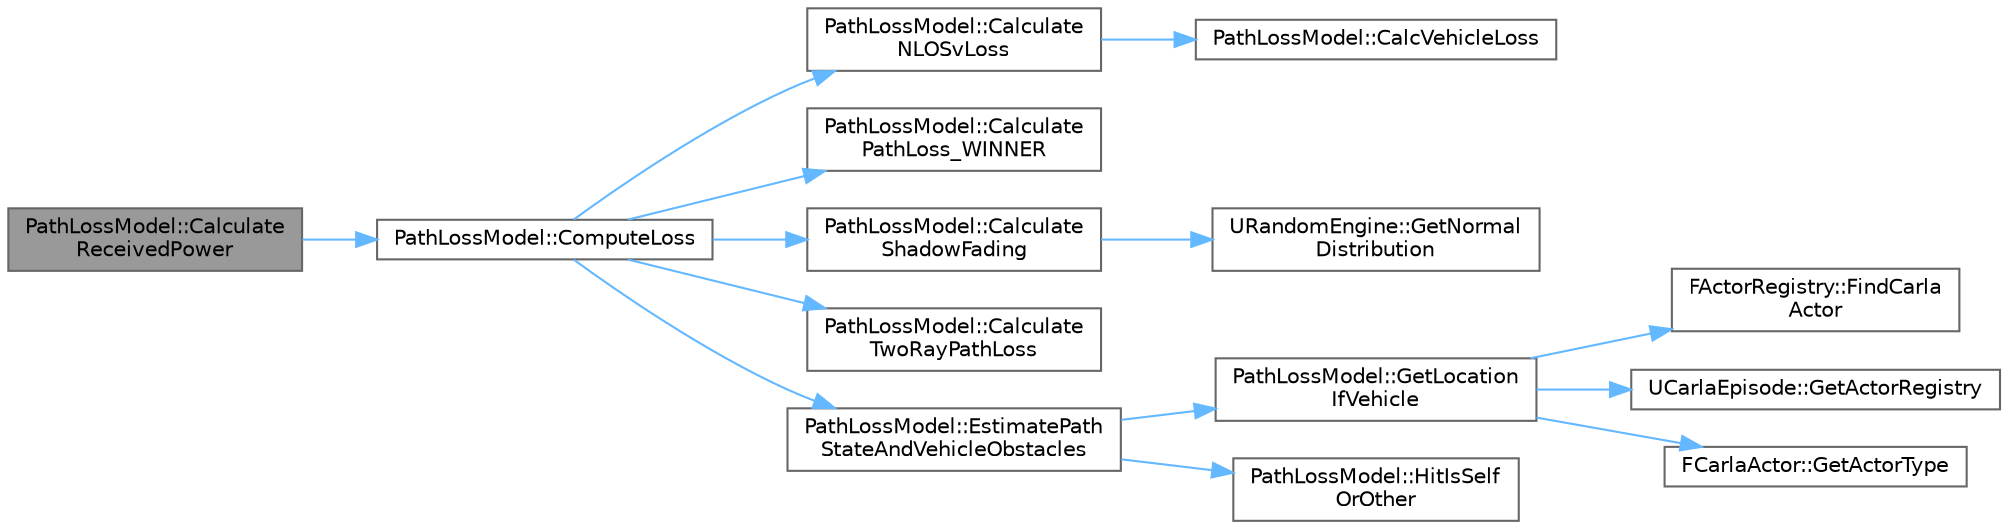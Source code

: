 digraph "PathLossModel::CalculateReceivedPower"
{
 // INTERACTIVE_SVG=YES
 // LATEX_PDF_SIZE
  bgcolor="transparent";
  edge [fontname=Helvetica,fontsize=10,labelfontname=Helvetica,labelfontsize=10];
  node [fontname=Helvetica,fontsize=10,shape=box,height=0.2,width=0.4];
  rankdir="LR";
  Node1 [id="Node000001",label="PathLossModel::Calculate\lReceivedPower",height=0.2,width=0.4,color="gray40", fillcolor="grey60", style="filled", fontcolor="black",tooltip=" "];
  Node1 -> Node2 [id="edge1_Node000001_Node000002",color="steelblue1",style="solid",tooltip=" "];
  Node2 [id="Node000002",label="PathLossModel::ComputeLoss",height=0.2,width=0.4,color="grey40", fillcolor="white", style="filled",URL="$d8/d25/classPathLossModel.html#a0e720b37bfa1ce7bd217db57d9f14f51",tooltip="Method that allow to preprocess if the rays will be traced."];
  Node2 -> Node3 [id="edge2_Node000002_Node000003",color="steelblue1",style="solid",tooltip=" "];
  Node3 [id="Node000003",label="PathLossModel::Calculate\lNLOSvLoss",height=0.2,width=0.4,color="grey40", fillcolor="white", style="filled",URL="$d8/d25/classPathLossModel.html#a8d610605d8a6f7cdf66a56a6a8201522",tooltip=" "];
  Node3 -> Node4 [id="edge3_Node000003_Node000004",color="steelblue1",style="solid",tooltip=" "];
  Node4 [id="Node000004",label="PathLossModel::CalcVehicleLoss",height=0.2,width=0.4,color="grey40", fillcolor="white", style="filled",URL="$d8/d25/classPathLossModel.html#a0f8ed17534615a7f68fbef1e1bbf4fae",tooltip=" "];
  Node2 -> Node5 [id="edge4_Node000002_Node000005",color="steelblue1",style="solid",tooltip=" "];
  Node5 [id="Node000005",label="PathLossModel::Calculate\lPathLoss_WINNER",height=0.2,width=0.4,color="grey40", fillcolor="white", style="filled",URL="$d8/d25/classPathLossModel.html#a5027579ce7205a4d384d5e74769b8292",tooltip=" "];
  Node2 -> Node6 [id="edge5_Node000002_Node000006",color="steelblue1",style="solid",tooltip=" "];
  Node6 [id="Node000006",label="PathLossModel::Calculate\lShadowFading",height=0.2,width=0.4,color="grey40", fillcolor="white", style="filled",URL="$d8/d25/classPathLossModel.html#add3269d98c343171b0a4f57bd089fb9a",tooltip=" "];
  Node6 -> Node7 [id="edge6_Node000006_Node000007",color="steelblue1",style="solid",tooltip=" "];
  Node7 [id="Node000007",label="URandomEngine::GetNormal\lDistribution",height=0.2,width=0.4,color="grey40", fillcolor="white", style="filled",URL="$d2/d4b/classURandomEngine.html#a794f6be8c1517dba34b61f2b753cb4d3",tooltip=" "];
  Node2 -> Node8 [id="edge7_Node000002_Node000008",color="steelblue1",style="solid",tooltip=" "];
  Node8 [id="Node000008",label="PathLossModel::Calculate\lTwoRayPathLoss",height=0.2,width=0.4,color="grey40", fillcolor="white", style="filled",URL="$d8/d25/classPathLossModel.html#a5dfa99355ed58ec949c7b510c1165688",tooltip=" "];
  Node2 -> Node9 [id="edge8_Node000002_Node000009",color="steelblue1",style="solid",tooltip=" "];
  Node9 [id="Node000009",label="PathLossModel::EstimatePath\lStateAndVehicleObstacles",height=0.2,width=0.4,color="grey40", fillcolor="white", style="filled",URL="$d8/d25/classPathLossModel.html#a905ad0e0f3b3ea64f5f641f079a1cb06",tooltip=" "];
  Node9 -> Node10 [id="edge9_Node000009_Node000010",color="steelblue1",style="solid",tooltip=" "];
  Node10 [id="Node000010",label="PathLossModel::GetLocation\lIfVehicle",height=0.2,width=0.4,color="grey40", fillcolor="white", style="filled",URL="$d8/d25/classPathLossModel.html#a7a2a113b4ba58f3244939fcacffc5505",tooltip=" "];
  Node10 -> Node11 [id="edge10_Node000010_Node000011",color="steelblue1",style="solid",tooltip=" "];
  Node11 [id="Node000011",label="FActorRegistry::FindCarla\lActor",height=0.2,width=0.4,color="grey40", fillcolor="white", style="filled",URL="$df/db5/classFActorRegistry.html#aad0e91aea1c0849ca9917af82d4ec0d1",tooltip=" "];
  Node10 -> Node12 [id="edge11_Node000010_Node000012",color="steelblue1",style="solid",tooltip=" "];
  Node12 [id="Node000012",label="UCarlaEpisode::GetActorRegistry",height=0.2,width=0.4,color="grey40", fillcolor="white", style="filled",URL="$dc/d84/classUCarlaEpisode.html#acd82b87ea8d4e7d815922614e6e245ef",tooltip=" "];
  Node10 -> Node13 [id="edge12_Node000010_Node000013",color="steelblue1",style="solid",tooltip=" "];
  Node13 [id="Node000013",label="FCarlaActor::GetActorType",height=0.2,width=0.4,color="grey40", fillcolor="white", style="filled",URL="$dc/dde/classFCarlaActor.html#a31ab39eb2088af21d9c85c47424f56b4",tooltip=" "];
  Node9 -> Node14 [id="edge13_Node000009_Node000014",color="steelblue1",style="solid",tooltip=" "];
  Node14 [id="Node000014",label="PathLossModel::HitIsSelf\lOrOther",height=0.2,width=0.4,color="grey40", fillcolor="white", style="filled",URL="$d8/d25/classPathLossModel.html#ab26abc4b40873e4ec97fe1c49a174f54",tooltip=" "];
}
